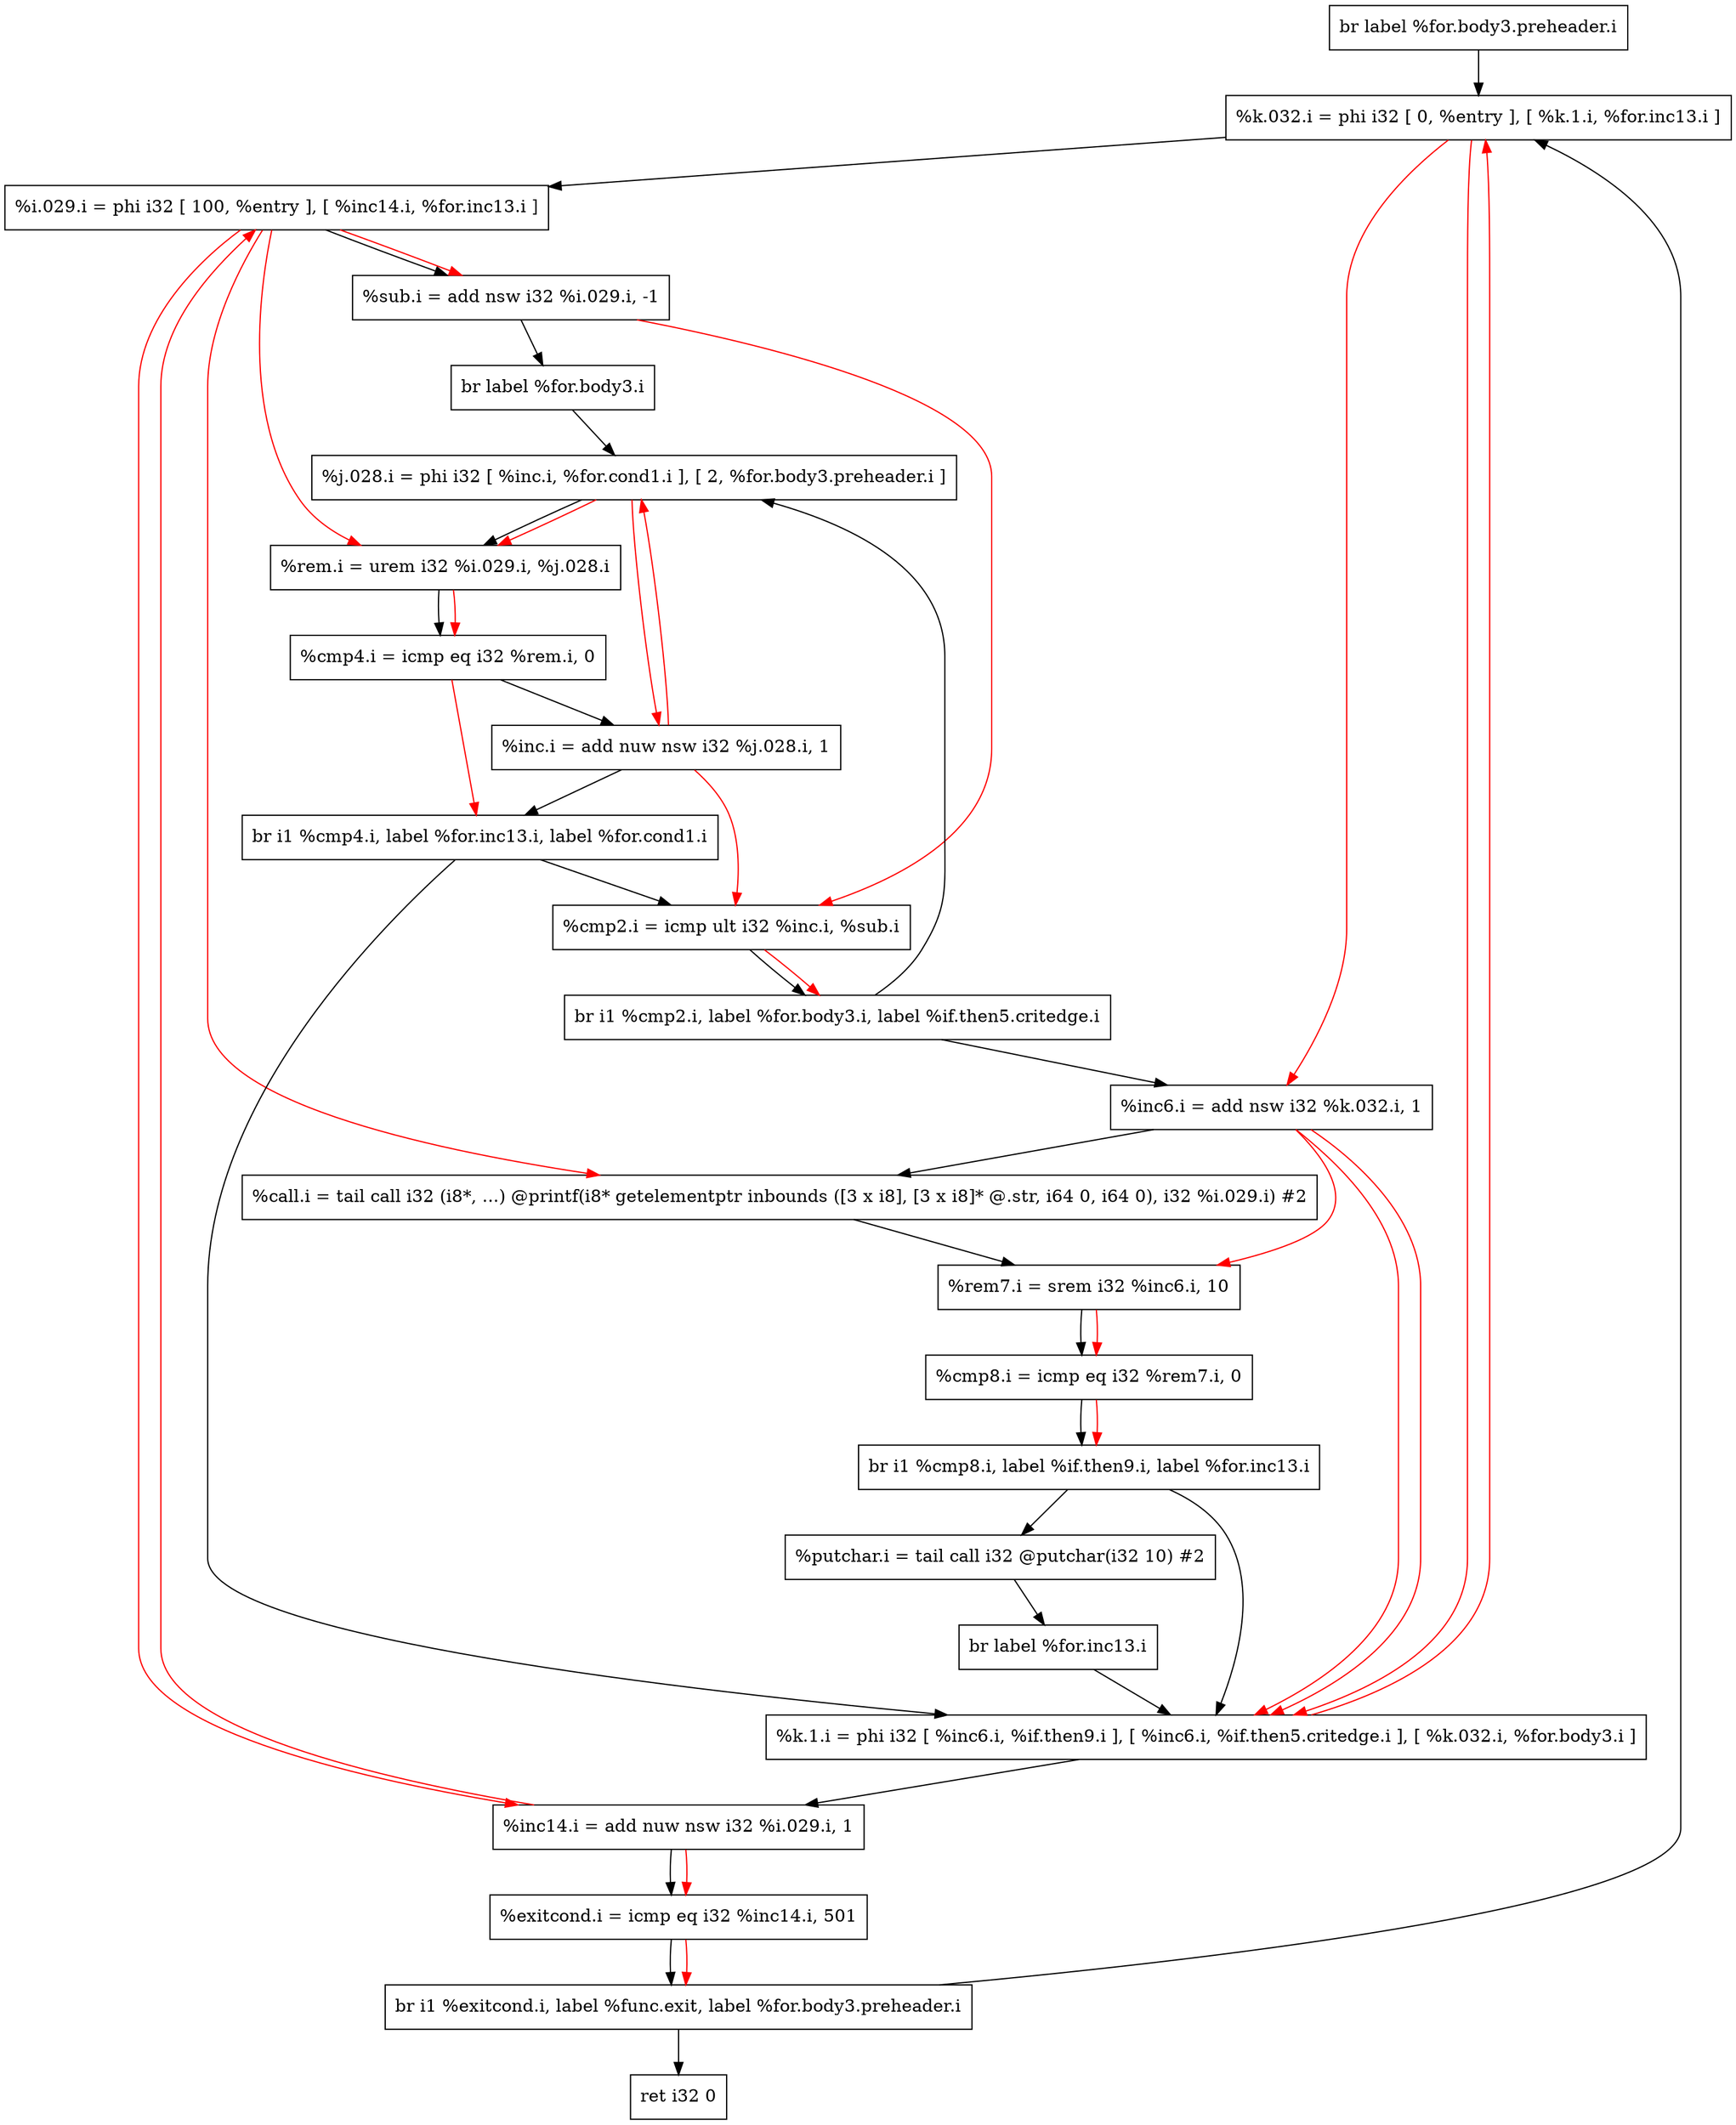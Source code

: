 digraph "CDFG for'main' function" {
	Node0x5614aabd4a38[shape=record, label="  br label %for.body3.preheader.i"];
	Node0x5614aabd6d48[shape=record, label="  %k.032.i = phi i32 [ 0, %entry ], [ %k.1.i, %for.inc13.i ]"];
	Node0x5614aabd6eb8[shape=record, label="  %i.029.i = phi i32 [ 100, %entry ], [ %inc14.i, %for.inc13.i ]"];
	Node0x5614aabd6fa0[shape=record, label="  %sub.i = add nsw i32 %i.029.i, -1"];
	Node0x5614aabd70f8[shape=record, label="  br label %for.body3.i"];
	Node0x5614aabd7270[shape=record, label="  %cmp2.i = icmp ult i32 %inc.i, %sub.i"];
	Node0x5614aabd7448[shape=record, label="  br i1 %cmp2.i, label %for.body3.i, label %if.then5.critedge.i"];
	Node0x5614aabd74c8[shape=record, label="  %j.028.i = phi i32 [ %inc.i, %for.cond1.i ], [ 2, %for.body3.preheader.i ]"];
	Node0x5614aabd75b0[shape=record, label="  %rem.i = urem i32 %i.029.i, %j.028.i"];
	Node0x5614aabd7640[shape=record, label="  %cmp4.i = icmp eq i32 %rem.i, 0"];
	Node0x5614aabd7870[shape=record, label="  %inc.i = add nuw nsw i32 %j.028.i, 1"];
	Node0x5614aabd78f8[shape=record, label="  br i1 %cmp4.i, label %for.inc13.i, label %for.cond1.i"];
	Node0x5614aabd7970[shape=record, label="  %inc6.i = add nsw i32 %k.032.i, 1"];
	Node0x5614aabd7a18[shape=record, label="  %call.i = tail call i32 (i8*, ...) @printf(i8* getelementptr inbounds ([3 x i8], [3 x i8]* @.str, i64 0, i64 0), i32 %i.029.i) #2"];
	Node0x5614aabd7b10[shape=record, label="  %rem7.i = srem i32 %inc6.i, 10"];
	Node0x5614aabd83b0[shape=record, label="  %cmp8.i = icmp eq i32 %rem7.i, 0"];
	Node0x5614aabd84a8[shape=record, label="  br i1 %cmp8.i, label %if.then9.i, label %for.inc13.i"];
	Node0x5614aabd8560[shape=record, label="  %putchar.i = tail call i32 @putchar(i32 10) #2"];
	Node0x5614aabd7398[shape=record, label="  br label %for.inc13.i"];
	Node0x5614aabd8638[shape=record, label="  %k.1.i = phi i32 [ %inc6.i, %if.then9.i ], [ %inc6.i, %if.then5.critedge.i ], [ %k.032.i, %for.body3.i ]"];
	Node0x5614aabd8720[shape=record, label="  %inc14.i = add nuw nsw i32 %i.029.i, 1"];
	Node0x5614aabd8790[shape=record, label="  %exitcond.i = icmp eq i32 %inc14.i, 501"];
	Node0x5614aabd8868[shape=record, label="  br i1 %exitcond.i, label %func.exit, label %for.body3.preheader.i"];
	Node0x5614aabd6e68[shape=record, label="  ret i32 0"];
	Node0x5614aabd4a38 -> Node0x5614aabd6d48
	Node0x5614aabd6d48 -> Node0x5614aabd6eb8
	Node0x5614aabd6eb8 -> Node0x5614aabd6fa0
	Node0x5614aabd6fa0 -> Node0x5614aabd70f8
	Node0x5614aabd70f8 -> Node0x5614aabd74c8
	Node0x5614aabd7270 -> Node0x5614aabd7448
	Node0x5614aabd7448 -> Node0x5614aabd74c8
	Node0x5614aabd7448 -> Node0x5614aabd7970
	Node0x5614aabd74c8 -> Node0x5614aabd75b0
	Node0x5614aabd75b0 -> Node0x5614aabd7640
	Node0x5614aabd7640 -> Node0x5614aabd7870
	Node0x5614aabd7870 -> Node0x5614aabd78f8
	Node0x5614aabd78f8 -> Node0x5614aabd8638
	Node0x5614aabd78f8 -> Node0x5614aabd7270
	Node0x5614aabd7970 -> Node0x5614aabd7a18
	Node0x5614aabd7a18 -> Node0x5614aabd7b10
	Node0x5614aabd7b10 -> Node0x5614aabd83b0
	Node0x5614aabd83b0 -> Node0x5614aabd84a8
	Node0x5614aabd84a8 -> Node0x5614aabd8560
	Node0x5614aabd84a8 -> Node0x5614aabd8638
	Node0x5614aabd8560 -> Node0x5614aabd7398
	Node0x5614aabd7398 -> Node0x5614aabd8638
	Node0x5614aabd8638 -> Node0x5614aabd8720
	Node0x5614aabd8720 -> Node0x5614aabd8790
	Node0x5614aabd8790 -> Node0x5614aabd8868
	Node0x5614aabd8868 -> Node0x5614aabd6e68
	Node0x5614aabd8868 -> Node0x5614aabd6d48
edge [color=red]
	Node0x5614aabd8638 -> Node0x5614aabd6d48
	Node0x5614aabd8720 -> Node0x5614aabd6eb8
	Node0x5614aabd6eb8 -> Node0x5614aabd6fa0
	Node0x5614aabd7870 -> Node0x5614aabd7270
	Node0x5614aabd6fa0 -> Node0x5614aabd7270
	Node0x5614aabd7270 -> Node0x5614aabd7448
	Node0x5614aabd7870 -> Node0x5614aabd74c8
	Node0x5614aabd6eb8 -> Node0x5614aabd75b0
	Node0x5614aabd74c8 -> Node0x5614aabd75b0
	Node0x5614aabd75b0 -> Node0x5614aabd7640
	Node0x5614aabd74c8 -> Node0x5614aabd7870
	Node0x5614aabd7640 -> Node0x5614aabd78f8
	Node0x5614aabd6d48 -> Node0x5614aabd7970
	Node0x5614aabd6eb8 -> Node0x5614aabd7a18
	Node0x5614aabd7970 -> Node0x5614aabd7b10
	Node0x5614aabd7b10 -> Node0x5614aabd83b0
	Node0x5614aabd83b0 -> Node0x5614aabd84a8
	Node0x5614aabd7970 -> Node0x5614aabd8638
	Node0x5614aabd7970 -> Node0x5614aabd8638
	Node0x5614aabd6d48 -> Node0x5614aabd8638
	Node0x5614aabd6eb8 -> Node0x5614aabd8720
	Node0x5614aabd8720 -> Node0x5614aabd8790
	Node0x5614aabd8790 -> Node0x5614aabd8868
}
